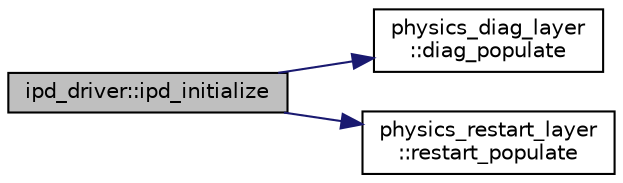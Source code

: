 digraph "ipd_driver::ipd_initialize"
{
  edge [fontname="Helvetica",fontsize="10",labelfontname="Helvetica",labelfontsize="10"];
  node [fontname="Helvetica",fontsize="10",shape=record];
  rankdir="LR";
  Node0 [label="ipd_driver::ipd_initialize",height=0.2,width=0.4,color="black", fillcolor="grey75", style="filled", fontcolor="black"];
  Node0 -> Node1 [color="midnightblue",fontsize="10",style="solid",fontname="Helvetica"];
  Node1 [label="physics_diag_layer\l::diag_populate",height=0.2,width=0.4,color="black", fillcolor="white", style="filled",URL="$namespacephysics__diag__layer.html#a4d8ef1b40970ac1db897bac73e439e59"];
  Node0 -> Node2 [color="midnightblue",fontsize="10",style="solid",fontname="Helvetica"];
  Node2 [label="physics_restart_layer\l::restart_populate",height=0.2,width=0.4,color="black", fillcolor="white", style="filled",URL="$namespacephysics__restart__layer.html#a7e825843fe692e7de340c2ba922847cd"];
}
